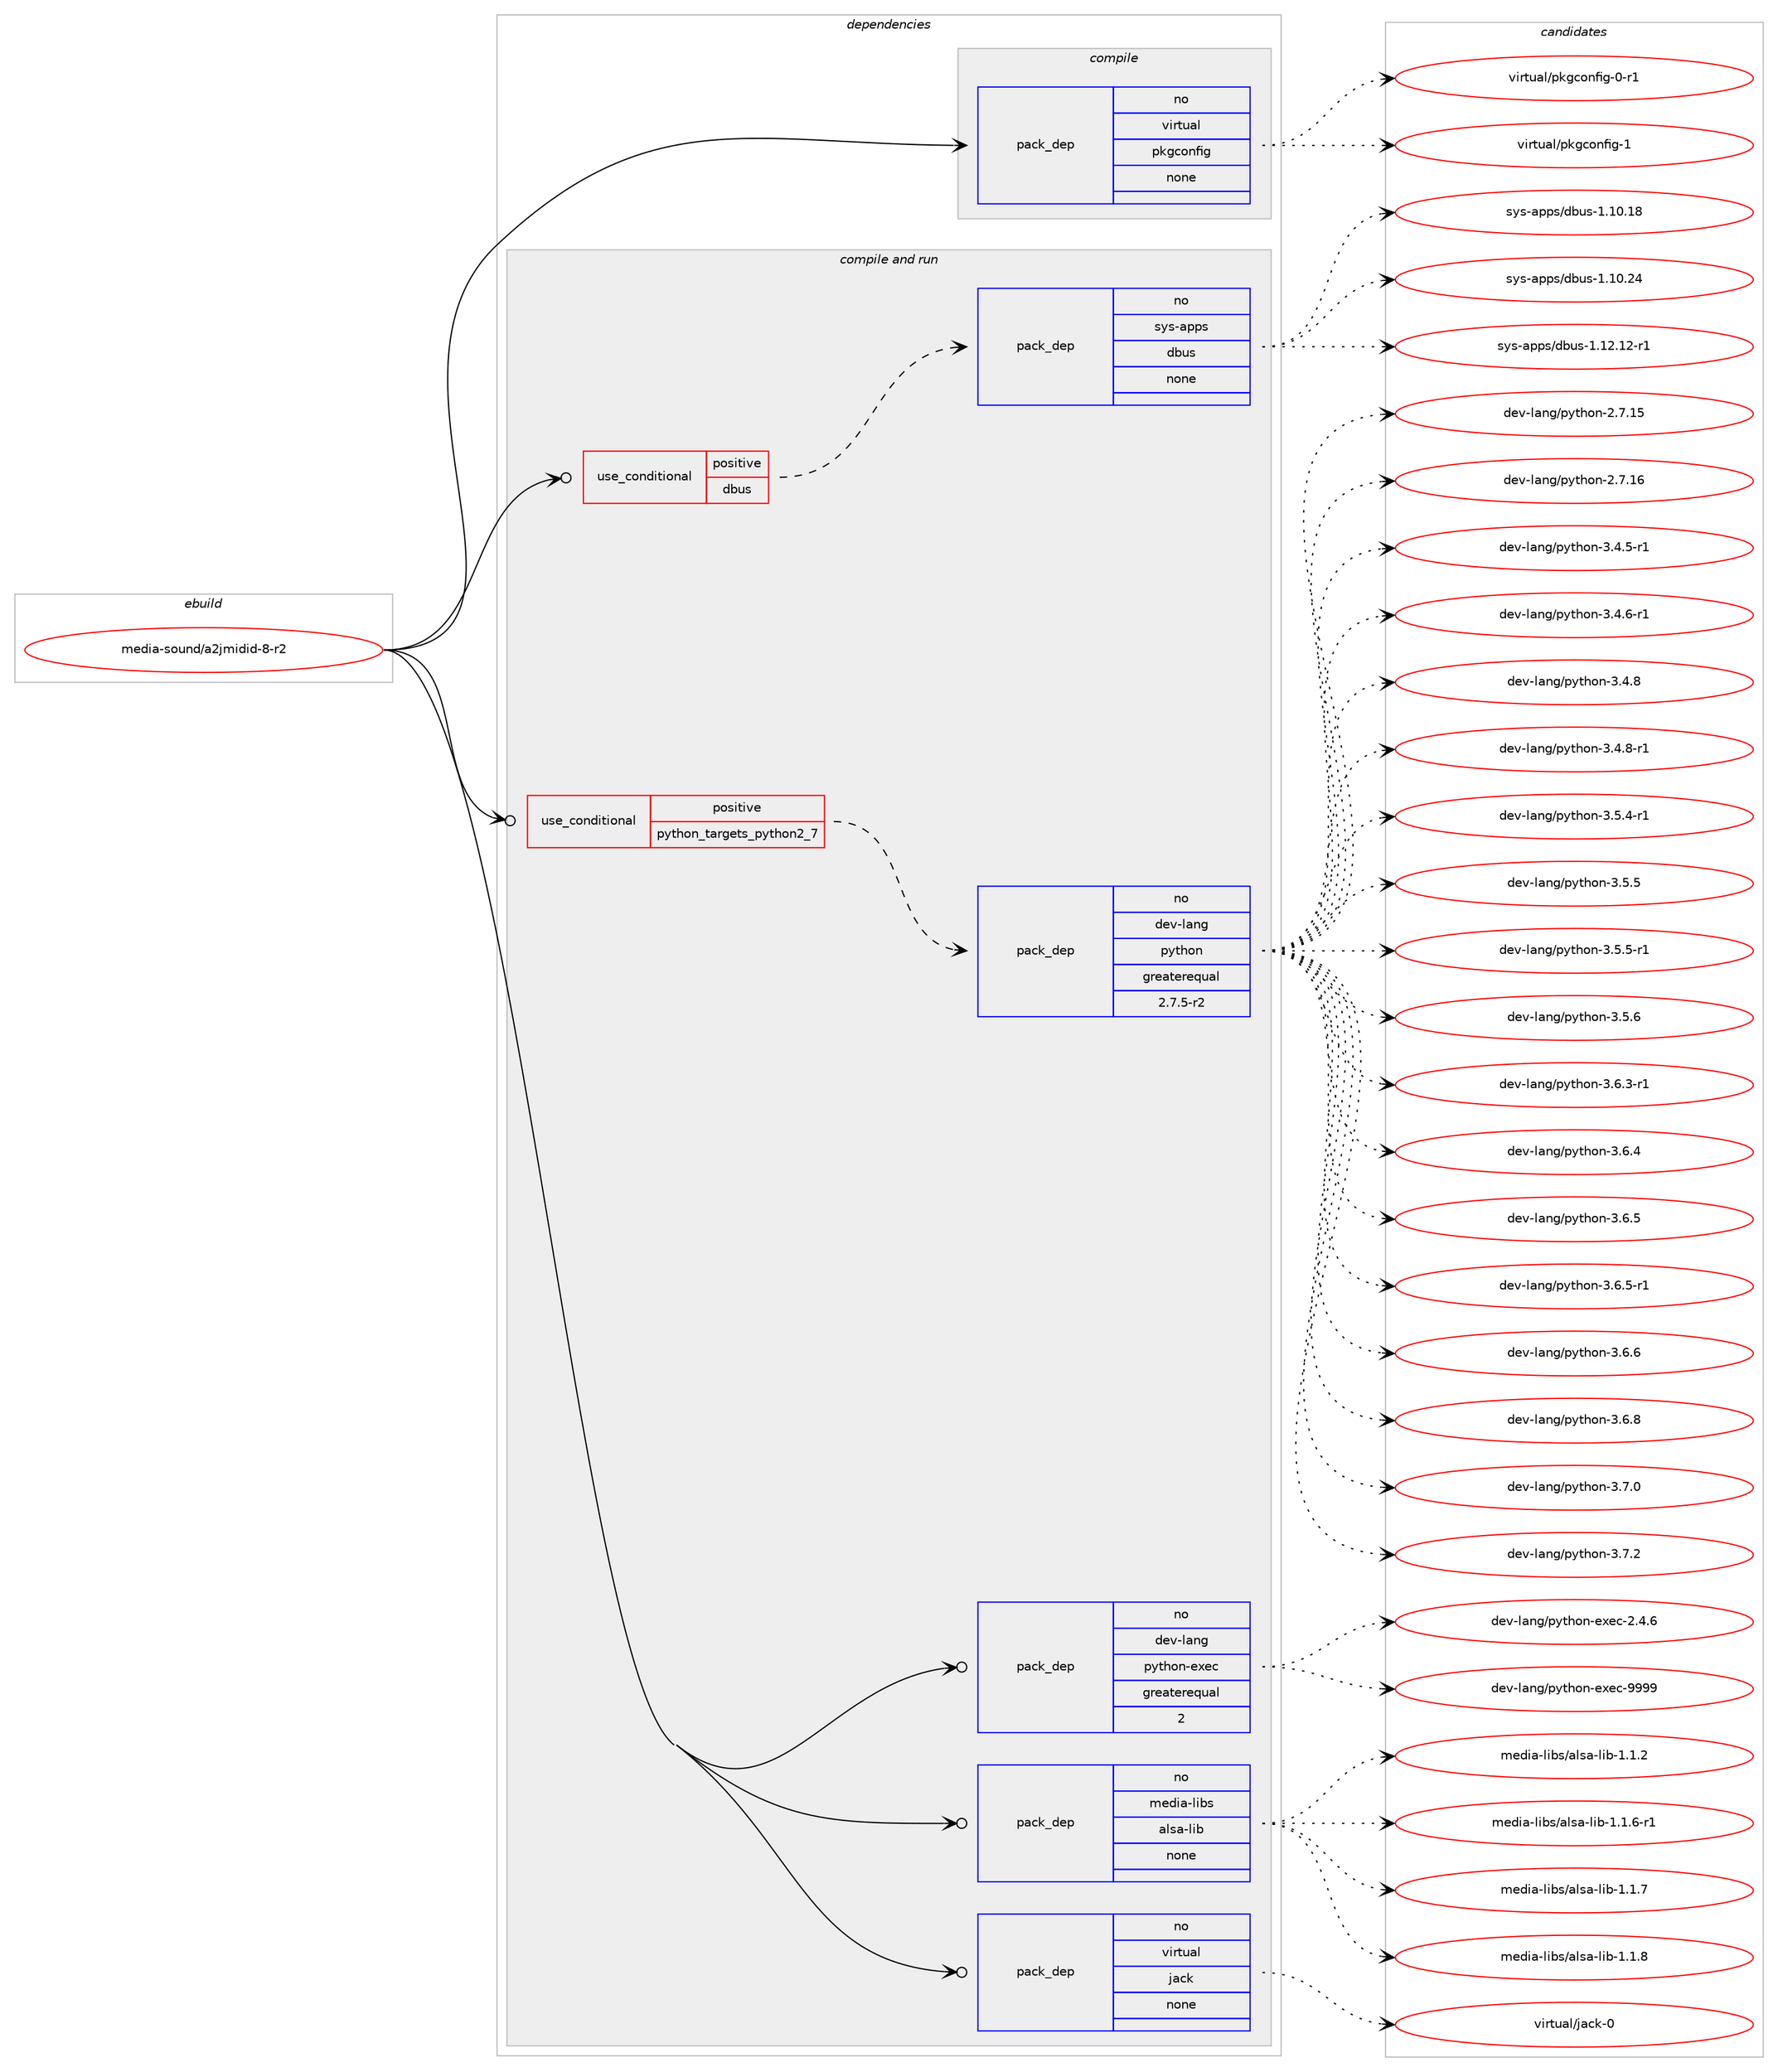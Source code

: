 digraph prolog {

# *************
# Graph options
# *************

newrank=true;
concentrate=true;
compound=true;
graph [rankdir=LR,fontname=Helvetica,fontsize=10,ranksep=1.5];#, ranksep=2.5, nodesep=0.2];
edge  [arrowhead=vee];
node  [fontname=Helvetica,fontsize=10];

# **********
# The ebuild
# **********

subgraph cluster_leftcol {
color=gray;
rank=same;
label=<<i>ebuild</i>>;
id [label="media-sound/a2jmidid-8-r2", color=red, width=4, href="../media-sound/a2jmidid-8-r2.svg"];
}

# ****************
# The dependencies
# ****************

subgraph cluster_midcol {
color=gray;
label=<<i>dependencies</i>>;
subgraph cluster_compile {
fillcolor="#eeeeee";
style=filled;
label=<<i>compile</i>>;
subgraph pack1161038 {
dependency1623878 [label=<<TABLE BORDER="0" CELLBORDER="1" CELLSPACING="0" CELLPADDING="4" WIDTH="220"><TR><TD ROWSPAN="6" CELLPADDING="30">pack_dep</TD></TR><TR><TD WIDTH="110">no</TD></TR><TR><TD>virtual</TD></TR><TR><TD>pkgconfig</TD></TR><TR><TD>none</TD></TR><TR><TD></TD></TR></TABLE>>, shape=none, color=blue];
}
id:e -> dependency1623878:w [weight=20,style="solid",arrowhead="vee"];
}
subgraph cluster_compileandrun {
fillcolor="#eeeeee";
style=filled;
label=<<i>compile and run</i>>;
subgraph cond436656 {
dependency1623879 [label=<<TABLE BORDER="0" CELLBORDER="1" CELLSPACING="0" CELLPADDING="4"><TR><TD ROWSPAN="3" CELLPADDING="10">use_conditional</TD></TR><TR><TD>positive</TD></TR><TR><TD>dbus</TD></TR></TABLE>>, shape=none, color=red];
subgraph pack1161039 {
dependency1623880 [label=<<TABLE BORDER="0" CELLBORDER="1" CELLSPACING="0" CELLPADDING="4" WIDTH="220"><TR><TD ROWSPAN="6" CELLPADDING="30">pack_dep</TD></TR><TR><TD WIDTH="110">no</TD></TR><TR><TD>sys-apps</TD></TR><TR><TD>dbus</TD></TR><TR><TD>none</TD></TR><TR><TD></TD></TR></TABLE>>, shape=none, color=blue];
}
dependency1623879:e -> dependency1623880:w [weight=20,style="dashed",arrowhead="vee"];
}
id:e -> dependency1623879:w [weight=20,style="solid",arrowhead="odotvee"];
subgraph cond436657 {
dependency1623881 [label=<<TABLE BORDER="0" CELLBORDER="1" CELLSPACING="0" CELLPADDING="4"><TR><TD ROWSPAN="3" CELLPADDING="10">use_conditional</TD></TR><TR><TD>positive</TD></TR><TR><TD>python_targets_python2_7</TD></TR></TABLE>>, shape=none, color=red];
subgraph pack1161040 {
dependency1623882 [label=<<TABLE BORDER="0" CELLBORDER="1" CELLSPACING="0" CELLPADDING="4" WIDTH="220"><TR><TD ROWSPAN="6" CELLPADDING="30">pack_dep</TD></TR><TR><TD WIDTH="110">no</TD></TR><TR><TD>dev-lang</TD></TR><TR><TD>python</TD></TR><TR><TD>greaterequal</TD></TR><TR><TD>2.7.5-r2</TD></TR></TABLE>>, shape=none, color=blue];
}
dependency1623881:e -> dependency1623882:w [weight=20,style="dashed",arrowhead="vee"];
}
id:e -> dependency1623881:w [weight=20,style="solid",arrowhead="odotvee"];
subgraph pack1161041 {
dependency1623883 [label=<<TABLE BORDER="0" CELLBORDER="1" CELLSPACING="0" CELLPADDING="4" WIDTH="220"><TR><TD ROWSPAN="6" CELLPADDING="30">pack_dep</TD></TR><TR><TD WIDTH="110">no</TD></TR><TR><TD>dev-lang</TD></TR><TR><TD>python-exec</TD></TR><TR><TD>greaterequal</TD></TR><TR><TD>2</TD></TR></TABLE>>, shape=none, color=blue];
}
id:e -> dependency1623883:w [weight=20,style="solid",arrowhead="odotvee"];
subgraph pack1161042 {
dependency1623884 [label=<<TABLE BORDER="0" CELLBORDER="1" CELLSPACING="0" CELLPADDING="4" WIDTH="220"><TR><TD ROWSPAN="6" CELLPADDING="30">pack_dep</TD></TR><TR><TD WIDTH="110">no</TD></TR><TR><TD>media-libs</TD></TR><TR><TD>alsa-lib</TD></TR><TR><TD>none</TD></TR><TR><TD></TD></TR></TABLE>>, shape=none, color=blue];
}
id:e -> dependency1623884:w [weight=20,style="solid",arrowhead="odotvee"];
subgraph pack1161043 {
dependency1623885 [label=<<TABLE BORDER="0" CELLBORDER="1" CELLSPACING="0" CELLPADDING="4" WIDTH="220"><TR><TD ROWSPAN="6" CELLPADDING="30">pack_dep</TD></TR><TR><TD WIDTH="110">no</TD></TR><TR><TD>virtual</TD></TR><TR><TD>jack</TD></TR><TR><TD>none</TD></TR><TR><TD></TD></TR></TABLE>>, shape=none, color=blue];
}
id:e -> dependency1623885:w [weight=20,style="solid",arrowhead="odotvee"];
}
subgraph cluster_run {
fillcolor="#eeeeee";
style=filled;
label=<<i>run</i>>;
}
}

# **************
# The candidates
# **************

subgraph cluster_choices {
rank=same;
color=gray;
label=<<i>candidates</i>>;

subgraph choice1161038 {
color=black;
nodesep=1;
choice11810511411611797108471121071039911111010210510345484511449 [label="virtual/pkgconfig-0-r1", color=red, width=4,href="../virtual/pkgconfig-0-r1.svg"];
choice1181051141161179710847112107103991111101021051034549 [label="virtual/pkgconfig-1", color=red, width=4,href="../virtual/pkgconfig-1.svg"];
dependency1623878:e -> choice11810511411611797108471121071039911111010210510345484511449:w [style=dotted,weight="100"];
dependency1623878:e -> choice1181051141161179710847112107103991111101021051034549:w [style=dotted,weight="100"];
}
subgraph choice1161039 {
color=black;
nodesep=1;
choice115121115459711211211547100981171154549464948464956 [label="sys-apps/dbus-1.10.18", color=red, width=4,href="../sys-apps/dbus-1.10.18.svg"];
choice115121115459711211211547100981171154549464948465052 [label="sys-apps/dbus-1.10.24", color=red, width=4,href="../sys-apps/dbus-1.10.24.svg"];
choice1151211154597112112115471009811711545494649504649504511449 [label="sys-apps/dbus-1.12.12-r1", color=red, width=4,href="../sys-apps/dbus-1.12.12-r1.svg"];
dependency1623880:e -> choice115121115459711211211547100981171154549464948464956:w [style=dotted,weight="100"];
dependency1623880:e -> choice115121115459711211211547100981171154549464948465052:w [style=dotted,weight="100"];
dependency1623880:e -> choice1151211154597112112115471009811711545494649504649504511449:w [style=dotted,weight="100"];
}
subgraph choice1161040 {
color=black;
nodesep=1;
choice10010111845108971101034711212111610411111045504655464953 [label="dev-lang/python-2.7.15", color=red, width=4,href="../dev-lang/python-2.7.15.svg"];
choice10010111845108971101034711212111610411111045504655464954 [label="dev-lang/python-2.7.16", color=red, width=4,href="../dev-lang/python-2.7.16.svg"];
choice1001011184510897110103471121211161041111104551465246534511449 [label="dev-lang/python-3.4.5-r1", color=red, width=4,href="../dev-lang/python-3.4.5-r1.svg"];
choice1001011184510897110103471121211161041111104551465246544511449 [label="dev-lang/python-3.4.6-r1", color=red, width=4,href="../dev-lang/python-3.4.6-r1.svg"];
choice100101118451089711010347112121116104111110455146524656 [label="dev-lang/python-3.4.8", color=red, width=4,href="../dev-lang/python-3.4.8.svg"];
choice1001011184510897110103471121211161041111104551465246564511449 [label="dev-lang/python-3.4.8-r1", color=red, width=4,href="../dev-lang/python-3.4.8-r1.svg"];
choice1001011184510897110103471121211161041111104551465346524511449 [label="dev-lang/python-3.5.4-r1", color=red, width=4,href="../dev-lang/python-3.5.4-r1.svg"];
choice100101118451089711010347112121116104111110455146534653 [label="dev-lang/python-3.5.5", color=red, width=4,href="../dev-lang/python-3.5.5.svg"];
choice1001011184510897110103471121211161041111104551465346534511449 [label="dev-lang/python-3.5.5-r1", color=red, width=4,href="../dev-lang/python-3.5.5-r1.svg"];
choice100101118451089711010347112121116104111110455146534654 [label="dev-lang/python-3.5.6", color=red, width=4,href="../dev-lang/python-3.5.6.svg"];
choice1001011184510897110103471121211161041111104551465446514511449 [label="dev-lang/python-3.6.3-r1", color=red, width=4,href="../dev-lang/python-3.6.3-r1.svg"];
choice100101118451089711010347112121116104111110455146544652 [label="dev-lang/python-3.6.4", color=red, width=4,href="../dev-lang/python-3.6.4.svg"];
choice100101118451089711010347112121116104111110455146544653 [label="dev-lang/python-3.6.5", color=red, width=4,href="../dev-lang/python-3.6.5.svg"];
choice1001011184510897110103471121211161041111104551465446534511449 [label="dev-lang/python-3.6.5-r1", color=red, width=4,href="../dev-lang/python-3.6.5-r1.svg"];
choice100101118451089711010347112121116104111110455146544654 [label="dev-lang/python-3.6.6", color=red, width=4,href="../dev-lang/python-3.6.6.svg"];
choice100101118451089711010347112121116104111110455146544656 [label="dev-lang/python-3.6.8", color=red, width=4,href="../dev-lang/python-3.6.8.svg"];
choice100101118451089711010347112121116104111110455146554648 [label="dev-lang/python-3.7.0", color=red, width=4,href="../dev-lang/python-3.7.0.svg"];
choice100101118451089711010347112121116104111110455146554650 [label="dev-lang/python-3.7.2", color=red, width=4,href="../dev-lang/python-3.7.2.svg"];
dependency1623882:e -> choice10010111845108971101034711212111610411111045504655464953:w [style=dotted,weight="100"];
dependency1623882:e -> choice10010111845108971101034711212111610411111045504655464954:w [style=dotted,weight="100"];
dependency1623882:e -> choice1001011184510897110103471121211161041111104551465246534511449:w [style=dotted,weight="100"];
dependency1623882:e -> choice1001011184510897110103471121211161041111104551465246544511449:w [style=dotted,weight="100"];
dependency1623882:e -> choice100101118451089711010347112121116104111110455146524656:w [style=dotted,weight="100"];
dependency1623882:e -> choice1001011184510897110103471121211161041111104551465246564511449:w [style=dotted,weight="100"];
dependency1623882:e -> choice1001011184510897110103471121211161041111104551465346524511449:w [style=dotted,weight="100"];
dependency1623882:e -> choice100101118451089711010347112121116104111110455146534653:w [style=dotted,weight="100"];
dependency1623882:e -> choice1001011184510897110103471121211161041111104551465346534511449:w [style=dotted,weight="100"];
dependency1623882:e -> choice100101118451089711010347112121116104111110455146534654:w [style=dotted,weight="100"];
dependency1623882:e -> choice1001011184510897110103471121211161041111104551465446514511449:w [style=dotted,weight="100"];
dependency1623882:e -> choice100101118451089711010347112121116104111110455146544652:w [style=dotted,weight="100"];
dependency1623882:e -> choice100101118451089711010347112121116104111110455146544653:w [style=dotted,weight="100"];
dependency1623882:e -> choice1001011184510897110103471121211161041111104551465446534511449:w [style=dotted,weight="100"];
dependency1623882:e -> choice100101118451089711010347112121116104111110455146544654:w [style=dotted,weight="100"];
dependency1623882:e -> choice100101118451089711010347112121116104111110455146544656:w [style=dotted,weight="100"];
dependency1623882:e -> choice100101118451089711010347112121116104111110455146554648:w [style=dotted,weight="100"];
dependency1623882:e -> choice100101118451089711010347112121116104111110455146554650:w [style=dotted,weight="100"];
}
subgraph choice1161041 {
color=black;
nodesep=1;
choice1001011184510897110103471121211161041111104510112010199455046524654 [label="dev-lang/python-exec-2.4.6", color=red, width=4,href="../dev-lang/python-exec-2.4.6.svg"];
choice10010111845108971101034711212111610411111045101120101994557575757 [label="dev-lang/python-exec-9999", color=red, width=4,href="../dev-lang/python-exec-9999.svg"];
dependency1623883:e -> choice1001011184510897110103471121211161041111104510112010199455046524654:w [style=dotted,weight="100"];
dependency1623883:e -> choice10010111845108971101034711212111610411111045101120101994557575757:w [style=dotted,weight="100"];
}
subgraph choice1161042 {
color=black;
nodesep=1;
choice1091011001059745108105981154797108115974510810598454946494650 [label="media-libs/alsa-lib-1.1.2", color=red, width=4,href="../media-libs/alsa-lib-1.1.2.svg"];
choice10910110010597451081059811547971081159745108105984549464946544511449 [label="media-libs/alsa-lib-1.1.6-r1", color=red, width=4,href="../media-libs/alsa-lib-1.1.6-r1.svg"];
choice1091011001059745108105981154797108115974510810598454946494655 [label="media-libs/alsa-lib-1.1.7", color=red, width=4,href="../media-libs/alsa-lib-1.1.7.svg"];
choice1091011001059745108105981154797108115974510810598454946494656 [label="media-libs/alsa-lib-1.1.8", color=red, width=4,href="../media-libs/alsa-lib-1.1.8.svg"];
dependency1623884:e -> choice1091011001059745108105981154797108115974510810598454946494650:w [style=dotted,weight="100"];
dependency1623884:e -> choice10910110010597451081059811547971081159745108105984549464946544511449:w [style=dotted,weight="100"];
dependency1623884:e -> choice1091011001059745108105981154797108115974510810598454946494655:w [style=dotted,weight="100"];
dependency1623884:e -> choice1091011001059745108105981154797108115974510810598454946494656:w [style=dotted,weight="100"];
}
subgraph choice1161043 {
color=black;
nodesep=1;
choice118105114116117971084710697991074548 [label="virtual/jack-0", color=red, width=4,href="../virtual/jack-0.svg"];
dependency1623885:e -> choice118105114116117971084710697991074548:w [style=dotted,weight="100"];
}
}

}
